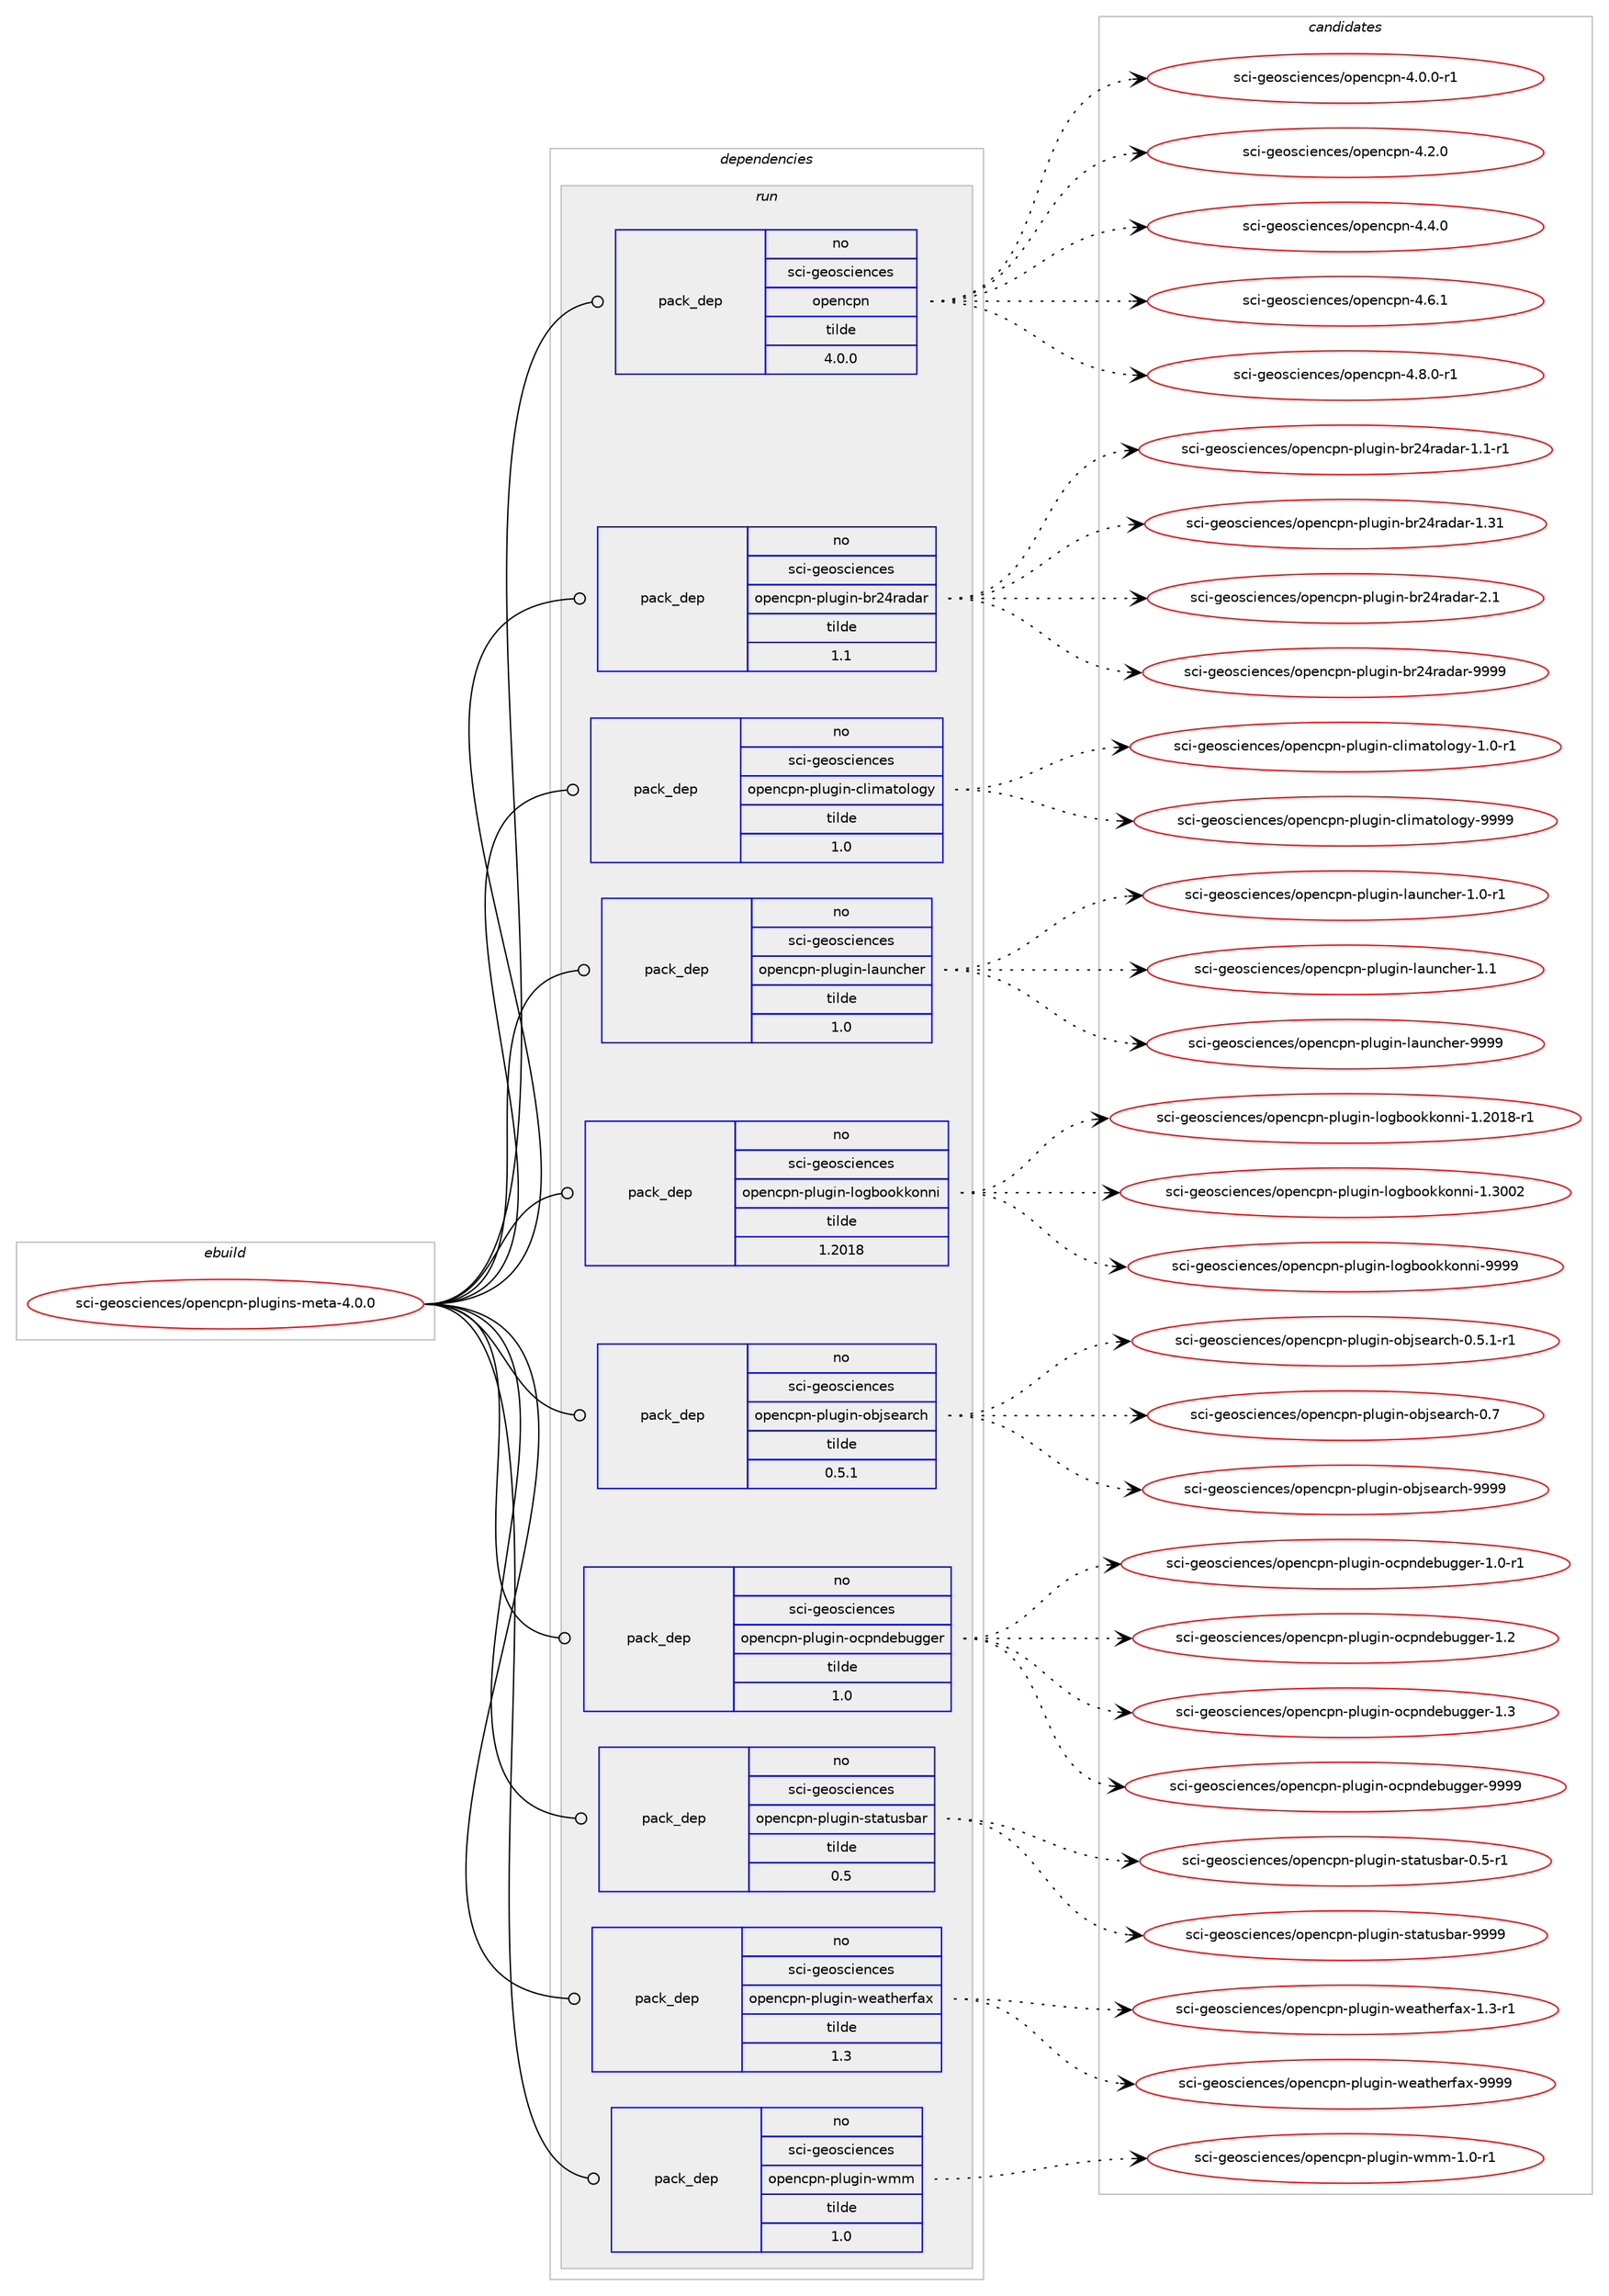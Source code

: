 digraph prolog {

# *************
# Graph options
# *************

newrank=true;
concentrate=true;
compound=true;
graph [rankdir=LR,fontname=Helvetica,fontsize=10,ranksep=1.5];#, ranksep=2.5, nodesep=0.2];
edge  [arrowhead=vee];
node  [fontname=Helvetica,fontsize=10];

# **********
# The ebuild
# **********

subgraph cluster_leftcol {
color=gray;
rank=same;
label=<<i>ebuild</i>>;
id [label="sci-geosciences/opencpn-plugins-meta-4.0.0", color=red, width=4, href="../sci-geosciences/opencpn-plugins-meta-4.0.0.svg"];
}

# ****************
# The dependencies
# ****************

subgraph cluster_midcol {
color=gray;
label=<<i>dependencies</i>>;
subgraph cluster_compile {
fillcolor="#eeeeee";
style=filled;
label=<<i>compile</i>>;
}
subgraph cluster_compileandrun {
fillcolor="#eeeeee";
style=filled;
label=<<i>compile and run</i>>;
}
subgraph cluster_run {
fillcolor="#eeeeee";
style=filled;
label=<<i>run</i>>;
subgraph pack331547 {
dependency449389 [label=<<TABLE BORDER="0" CELLBORDER="1" CELLSPACING="0" CELLPADDING="4" WIDTH="220"><TR><TD ROWSPAN="6" CELLPADDING="30">pack_dep</TD></TR><TR><TD WIDTH="110">no</TD></TR><TR><TD>sci-geosciences</TD></TR><TR><TD>opencpn</TD></TR><TR><TD>tilde</TD></TR><TR><TD>4.0.0</TD></TR></TABLE>>, shape=none, color=blue];
}
id:e -> dependency449389:w [weight=20,style="solid",arrowhead="odot"];
subgraph pack331548 {
dependency449390 [label=<<TABLE BORDER="0" CELLBORDER="1" CELLSPACING="0" CELLPADDING="4" WIDTH="220"><TR><TD ROWSPAN="6" CELLPADDING="30">pack_dep</TD></TR><TR><TD WIDTH="110">no</TD></TR><TR><TD>sci-geosciences</TD></TR><TR><TD>opencpn-plugin-br24radar</TD></TR><TR><TD>tilde</TD></TR><TR><TD>1.1</TD></TR></TABLE>>, shape=none, color=blue];
}
id:e -> dependency449390:w [weight=20,style="solid",arrowhead="odot"];
subgraph pack331549 {
dependency449391 [label=<<TABLE BORDER="0" CELLBORDER="1" CELLSPACING="0" CELLPADDING="4" WIDTH="220"><TR><TD ROWSPAN="6" CELLPADDING="30">pack_dep</TD></TR><TR><TD WIDTH="110">no</TD></TR><TR><TD>sci-geosciences</TD></TR><TR><TD>opencpn-plugin-climatology</TD></TR><TR><TD>tilde</TD></TR><TR><TD>1.0</TD></TR></TABLE>>, shape=none, color=blue];
}
id:e -> dependency449391:w [weight=20,style="solid",arrowhead="odot"];
subgraph pack331550 {
dependency449392 [label=<<TABLE BORDER="0" CELLBORDER="1" CELLSPACING="0" CELLPADDING="4" WIDTH="220"><TR><TD ROWSPAN="6" CELLPADDING="30">pack_dep</TD></TR><TR><TD WIDTH="110">no</TD></TR><TR><TD>sci-geosciences</TD></TR><TR><TD>opencpn-plugin-launcher</TD></TR><TR><TD>tilde</TD></TR><TR><TD>1.0</TD></TR></TABLE>>, shape=none, color=blue];
}
id:e -> dependency449392:w [weight=20,style="solid",arrowhead="odot"];
subgraph pack331551 {
dependency449393 [label=<<TABLE BORDER="0" CELLBORDER="1" CELLSPACING="0" CELLPADDING="4" WIDTH="220"><TR><TD ROWSPAN="6" CELLPADDING="30">pack_dep</TD></TR><TR><TD WIDTH="110">no</TD></TR><TR><TD>sci-geosciences</TD></TR><TR><TD>opencpn-plugin-logbookkonni</TD></TR><TR><TD>tilde</TD></TR><TR><TD>1.2018</TD></TR></TABLE>>, shape=none, color=blue];
}
id:e -> dependency449393:w [weight=20,style="solid",arrowhead="odot"];
subgraph pack331552 {
dependency449394 [label=<<TABLE BORDER="0" CELLBORDER="1" CELLSPACING="0" CELLPADDING="4" WIDTH="220"><TR><TD ROWSPAN="6" CELLPADDING="30">pack_dep</TD></TR><TR><TD WIDTH="110">no</TD></TR><TR><TD>sci-geosciences</TD></TR><TR><TD>opencpn-plugin-objsearch</TD></TR><TR><TD>tilde</TD></TR><TR><TD>0.5.1</TD></TR></TABLE>>, shape=none, color=blue];
}
id:e -> dependency449394:w [weight=20,style="solid",arrowhead="odot"];
subgraph pack331553 {
dependency449395 [label=<<TABLE BORDER="0" CELLBORDER="1" CELLSPACING="0" CELLPADDING="4" WIDTH="220"><TR><TD ROWSPAN="6" CELLPADDING="30">pack_dep</TD></TR><TR><TD WIDTH="110">no</TD></TR><TR><TD>sci-geosciences</TD></TR><TR><TD>opencpn-plugin-ocpndebugger</TD></TR><TR><TD>tilde</TD></TR><TR><TD>1.0</TD></TR></TABLE>>, shape=none, color=blue];
}
id:e -> dependency449395:w [weight=20,style="solid",arrowhead="odot"];
subgraph pack331554 {
dependency449396 [label=<<TABLE BORDER="0" CELLBORDER="1" CELLSPACING="0" CELLPADDING="4" WIDTH="220"><TR><TD ROWSPAN="6" CELLPADDING="30">pack_dep</TD></TR><TR><TD WIDTH="110">no</TD></TR><TR><TD>sci-geosciences</TD></TR><TR><TD>opencpn-plugin-statusbar</TD></TR><TR><TD>tilde</TD></TR><TR><TD>0.5</TD></TR></TABLE>>, shape=none, color=blue];
}
id:e -> dependency449396:w [weight=20,style="solid",arrowhead="odot"];
subgraph pack331555 {
dependency449397 [label=<<TABLE BORDER="0" CELLBORDER="1" CELLSPACING="0" CELLPADDING="4" WIDTH="220"><TR><TD ROWSPAN="6" CELLPADDING="30">pack_dep</TD></TR><TR><TD WIDTH="110">no</TD></TR><TR><TD>sci-geosciences</TD></TR><TR><TD>opencpn-plugin-weatherfax</TD></TR><TR><TD>tilde</TD></TR><TR><TD>1.3</TD></TR></TABLE>>, shape=none, color=blue];
}
id:e -> dependency449397:w [weight=20,style="solid",arrowhead="odot"];
subgraph pack331556 {
dependency449398 [label=<<TABLE BORDER="0" CELLBORDER="1" CELLSPACING="0" CELLPADDING="4" WIDTH="220"><TR><TD ROWSPAN="6" CELLPADDING="30">pack_dep</TD></TR><TR><TD WIDTH="110">no</TD></TR><TR><TD>sci-geosciences</TD></TR><TR><TD>opencpn-plugin-wmm</TD></TR><TR><TD>tilde</TD></TR><TR><TD>1.0</TD></TR></TABLE>>, shape=none, color=blue];
}
id:e -> dependency449398:w [weight=20,style="solid",arrowhead="odot"];
}
}

# **************
# The candidates
# **************

subgraph cluster_choices {
rank=same;
color=gray;
label=<<i>candidates</i>>;

subgraph choice331547 {
color=black;
nodesep=1;
choice1159910545103101111115991051011109910111547111112101110991121104552464846484511449 [label="sci-geosciences/opencpn-4.0.0-r1", color=red, width=4,href="../sci-geosciences/opencpn-4.0.0-r1.svg"];
choice115991054510310111111599105101110991011154711111210111099112110455246504648 [label="sci-geosciences/opencpn-4.2.0", color=red, width=4,href="../sci-geosciences/opencpn-4.2.0.svg"];
choice115991054510310111111599105101110991011154711111210111099112110455246524648 [label="sci-geosciences/opencpn-4.4.0", color=red, width=4,href="../sci-geosciences/opencpn-4.4.0.svg"];
choice115991054510310111111599105101110991011154711111210111099112110455246544649 [label="sci-geosciences/opencpn-4.6.1", color=red, width=4,href="../sci-geosciences/opencpn-4.6.1.svg"];
choice1159910545103101111115991051011109910111547111112101110991121104552465646484511449 [label="sci-geosciences/opencpn-4.8.0-r1", color=red, width=4,href="../sci-geosciences/opencpn-4.8.0-r1.svg"];
dependency449389:e -> choice1159910545103101111115991051011109910111547111112101110991121104552464846484511449:w [style=dotted,weight="100"];
dependency449389:e -> choice115991054510310111111599105101110991011154711111210111099112110455246504648:w [style=dotted,weight="100"];
dependency449389:e -> choice115991054510310111111599105101110991011154711111210111099112110455246524648:w [style=dotted,weight="100"];
dependency449389:e -> choice115991054510310111111599105101110991011154711111210111099112110455246544649:w [style=dotted,weight="100"];
dependency449389:e -> choice1159910545103101111115991051011109910111547111112101110991121104552465646484511449:w [style=dotted,weight="100"];
}
subgraph choice331548 {
color=black;
nodesep=1;
choice11599105451031011111159910510111099101115471111121011109911211045112108117103105110459811450521149710097114454946494511449 [label="sci-geosciences/opencpn-plugin-br24radar-1.1-r1", color=red, width=4,href="../sci-geosciences/opencpn-plugin-br24radar-1.1-r1.svg"];
choice115991054510310111111599105101110991011154711111210111099112110451121081171031051104598114505211497100971144549465149 [label="sci-geosciences/opencpn-plugin-br24radar-1.31", color=red, width=4,href="../sci-geosciences/opencpn-plugin-br24radar-1.31.svg"];
choice1159910545103101111115991051011109910111547111112101110991121104511210811710310511045981145052114971009711445504649 [label="sci-geosciences/opencpn-plugin-br24radar-2.1", color=red, width=4,href="../sci-geosciences/opencpn-plugin-br24radar-2.1.svg"];
choice115991054510310111111599105101110991011154711111210111099112110451121081171031051104598114505211497100971144557575757 [label="sci-geosciences/opencpn-plugin-br24radar-9999", color=red, width=4,href="../sci-geosciences/opencpn-plugin-br24radar-9999.svg"];
dependency449390:e -> choice11599105451031011111159910510111099101115471111121011109911211045112108117103105110459811450521149710097114454946494511449:w [style=dotted,weight="100"];
dependency449390:e -> choice115991054510310111111599105101110991011154711111210111099112110451121081171031051104598114505211497100971144549465149:w [style=dotted,weight="100"];
dependency449390:e -> choice1159910545103101111115991051011109910111547111112101110991121104511210811710310511045981145052114971009711445504649:w [style=dotted,weight="100"];
dependency449390:e -> choice115991054510310111111599105101110991011154711111210111099112110451121081171031051104598114505211497100971144557575757:w [style=dotted,weight="100"];
}
subgraph choice331549 {
color=black;
nodesep=1;
choice11599105451031011111159910510111099101115471111121011109911211045112108117103105110459910810510997116111108111103121454946484511449 [label="sci-geosciences/opencpn-plugin-climatology-1.0-r1", color=red, width=4,href="../sci-geosciences/opencpn-plugin-climatology-1.0-r1.svg"];
choice115991054510310111111599105101110991011154711111210111099112110451121081171031051104599108105109971161111081111031214557575757 [label="sci-geosciences/opencpn-plugin-climatology-9999", color=red, width=4,href="../sci-geosciences/opencpn-plugin-climatology-9999.svg"];
dependency449391:e -> choice11599105451031011111159910510111099101115471111121011109911211045112108117103105110459910810510997116111108111103121454946484511449:w [style=dotted,weight="100"];
dependency449391:e -> choice115991054510310111111599105101110991011154711111210111099112110451121081171031051104599108105109971161111081111031214557575757:w [style=dotted,weight="100"];
}
subgraph choice331550 {
color=black;
nodesep=1;
choice11599105451031011111159910510111099101115471111121011109911211045112108117103105110451089711711099104101114454946484511449 [label="sci-geosciences/opencpn-plugin-launcher-1.0-r1", color=red, width=4,href="../sci-geosciences/opencpn-plugin-launcher-1.0-r1.svg"];
choice1159910545103101111115991051011109910111547111112101110991121104511210811710310511045108971171109910410111445494649 [label="sci-geosciences/opencpn-plugin-launcher-1.1", color=red, width=4,href="../sci-geosciences/opencpn-plugin-launcher-1.1.svg"];
choice115991054510310111111599105101110991011154711111210111099112110451121081171031051104510897117110991041011144557575757 [label="sci-geosciences/opencpn-plugin-launcher-9999", color=red, width=4,href="../sci-geosciences/opencpn-plugin-launcher-9999.svg"];
dependency449392:e -> choice11599105451031011111159910510111099101115471111121011109911211045112108117103105110451089711711099104101114454946484511449:w [style=dotted,weight="100"];
dependency449392:e -> choice1159910545103101111115991051011109910111547111112101110991121104511210811710310511045108971171109910410111445494649:w [style=dotted,weight="100"];
dependency449392:e -> choice115991054510310111111599105101110991011154711111210111099112110451121081171031051104510897117110991041011144557575757:w [style=dotted,weight="100"];
}
subgraph choice331551 {
color=black;
nodesep=1;
choice115991054510310111111599105101110991011154711111210111099112110451121081171031051104510811110398111111107107111110110105454946504849564511449 [label="sci-geosciences/opencpn-plugin-logbookkonni-1.2018-r1", color=red, width=4,href="../sci-geosciences/opencpn-plugin-logbookkonni-1.2018-r1.svg"];
choice11599105451031011111159910510111099101115471111121011109911211045112108117103105110451081111039811111110710711111011010545494651484850 [label="sci-geosciences/opencpn-plugin-logbookkonni-1.3002", color=red, width=4,href="../sci-geosciences/opencpn-plugin-logbookkonni-1.3002.svg"];
choice1159910545103101111115991051011109910111547111112101110991121104511210811710310511045108111103981111111071071111101101054557575757 [label="sci-geosciences/opencpn-plugin-logbookkonni-9999", color=red, width=4,href="../sci-geosciences/opencpn-plugin-logbookkonni-9999.svg"];
dependency449393:e -> choice115991054510310111111599105101110991011154711111210111099112110451121081171031051104510811110398111111107107111110110105454946504849564511449:w [style=dotted,weight="100"];
dependency449393:e -> choice11599105451031011111159910510111099101115471111121011109911211045112108117103105110451081111039811111110710711111011010545494651484850:w [style=dotted,weight="100"];
dependency449393:e -> choice1159910545103101111115991051011109910111547111112101110991121104511210811710310511045108111103981111111071071111101101054557575757:w [style=dotted,weight="100"];
}
subgraph choice331552 {
color=black;
nodesep=1;
choice11599105451031011111159910510111099101115471111121011109911211045112108117103105110451119810611510197114991044548465346494511449 [label="sci-geosciences/opencpn-plugin-objsearch-0.5.1-r1", color=red, width=4,href="../sci-geosciences/opencpn-plugin-objsearch-0.5.1-r1.svg"];
choice115991054510310111111599105101110991011154711111210111099112110451121081171031051104511198106115101971149910445484655 [label="sci-geosciences/opencpn-plugin-objsearch-0.7", color=red, width=4,href="../sci-geosciences/opencpn-plugin-objsearch-0.7.svg"];
choice11599105451031011111159910510111099101115471111121011109911211045112108117103105110451119810611510197114991044557575757 [label="sci-geosciences/opencpn-plugin-objsearch-9999", color=red, width=4,href="../sci-geosciences/opencpn-plugin-objsearch-9999.svg"];
dependency449394:e -> choice11599105451031011111159910510111099101115471111121011109911211045112108117103105110451119810611510197114991044548465346494511449:w [style=dotted,weight="100"];
dependency449394:e -> choice115991054510310111111599105101110991011154711111210111099112110451121081171031051104511198106115101971149910445484655:w [style=dotted,weight="100"];
dependency449394:e -> choice11599105451031011111159910510111099101115471111121011109911211045112108117103105110451119810611510197114991044557575757:w [style=dotted,weight="100"];
}
subgraph choice331553 {
color=black;
nodesep=1;
choice11599105451031011111159910510111099101115471111121011109911211045112108117103105110451119911211010010198117103103101114454946484511449 [label="sci-geosciences/opencpn-plugin-ocpndebugger-1.0-r1", color=red, width=4,href="../sci-geosciences/opencpn-plugin-ocpndebugger-1.0-r1.svg"];
choice1159910545103101111115991051011109910111547111112101110991121104511210811710310511045111991121101001019811710310310111445494650 [label="sci-geosciences/opencpn-plugin-ocpndebugger-1.2", color=red, width=4,href="../sci-geosciences/opencpn-plugin-ocpndebugger-1.2.svg"];
choice1159910545103101111115991051011109910111547111112101110991121104511210811710310511045111991121101001019811710310310111445494651 [label="sci-geosciences/opencpn-plugin-ocpndebugger-1.3", color=red, width=4,href="../sci-geosciences/opencpn-plugin-ocpndebugger-1.3.svg"];
choice115991054510310111111599105101110991011154711111210111099112110451121081171031051104511199112110100101981171031031011144557575757 [label="sci-geosciences/opencpn-plugin-ocpndebugger-9999", color=red, width=4,href="../sci-geosciences/opencpn-plugin-ocpndebugger-9999.svg"];
dependency449395:e -> choice11599105451031011111159910510111099101115471111121011109911211045112108117103105110451119911211010010198117103103101114454946484511449:w [style=dotted,weight="100"];
dependency449395:e -> choice1159910545103101111115991051011109910111547111112101110991121104511210811710310511045111991121101001019811710310310111445494650:w [style=dotted,weight="100"];
dependency449395:e -> choice1159910545103101111115991051011109910111547111112101110991121104511210811710310511045111991121101001019811710310310111445494651:w [style=dotted,weight="100"];
dependency449395:e -> choice115991054510310111111599105101110991011154711111210111099112110451121081171031051104511199112110100101981171031031011144557575757:w [style=dotted,weight="100"];
}
subgraph choice331554 {
color=black;
nodesep=1;
choice1159910545103101111115991051011109910111547111112101110991121104511210811710310511045115116971161171159897114454846534511449 [label="sci-geosciences/opencpn-plugin-statusbar-0.5-r1", color=red, width=4,href="../sci-geosciences/opencpn-plugin-statusbar-0.5-r1.svg"];
choice11599105451031011111159910510111099101115471111121011109911211045112108117103105110451151169711611711598971144557575757 [label="sci-geosciences/opencpn-plugin-statusbar-9999", color=red, width=4,href="../sci-geosciences/opencpn-plugin-statusbar-9999.svg"];
dependency449396:e -> choice1159910545103101111115991051011109910111547111112101110991121104511210811710310511045115116971161171159897114454846534511449:w [style=dotted,weight="100"];
dependency449396:e -> choice11599105451031011111159910510111099101115471111121011109911211045112108117103105110451151169711611711598971144557575757:w [style=dotted,weight="100"];
}
subgraph choice331555 {
color=black;
nodesep=1;
choice11599105451031011111159910510111099101115471111121011109911211045112108117103105110451191019711610410111410297120454946514511449 [label="sci-geosciences/opencpn-plugin-weatherfax-1.3-r1", color=red, width=4,href="../sci-geosciences/opencpn-plugin-weatherfax-1.3-r1.svg"];
choice115991054510310111111599105101110991011154711111210111099112110451121081171031051104511910197116104101114102971204557575757 [label="sci-geosciences/opencpn-plugin-weatherfax-9999", color=red, width=4,href="../sci-geosciences/opencpn-plugin-weatherfax-9999.svg"];
dependency449397:e -> choice11599105451031011111159910510111099101115471111121011109911211045112108117103105110451191019711610410111410297120454946514511449:w [style=dotted,weight="100"];
dependency449397:e -> choice115991054510310111111599105101110991011154711111210111099112110451121081171031051104511910197116104101114102971204557575757:w [style=dotted,weight="100"];
}
subgraph choice331556 {
color=black;
nodesep=1;
choice1159910545103101111115991051011109910111547111112101110991121104511210811710310511045119109109454946484511449 [label="sci-geosciences/opencpn-plugin-wmm-1.0-r1", color=red, width=4,href="../sci-geosciences/opencpn-plugin-wmm-1.0-r1.svg"];
dependency449398:e -> choice1159910545103101111115991051011109910111547111112101110991121104511210811710310511045119109109454946484511449:w [style=dotted,weight="100"];
}
}

}
